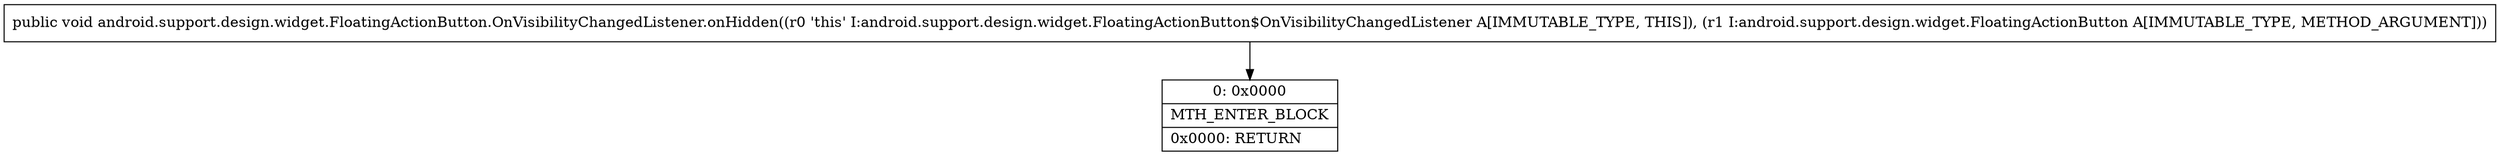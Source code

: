 digraph "CFG forandroid.support.design.widget.FloatingActionButton.OnVisibilityChangedListener.onHidden(Landroid\/support\/design\/widget\/FloatingActionButton;)V" {
Node_0 [shape=record,label="{0\:\ 0x0000|MTH_ENTER_BLOCK\l|0x0000: RETURN   \l}"];
MethodNode[shape=record,label="{public void android.support.design.widget.FloatingActionButton.OnVisibilityChangedListener.onHidden((r0 'this' I:android.support.design.widget.FloatingActionButton$OnVisibilityChangedListener A[IMMUTABLE_TYPE, THIS]), (r1 I:android.support.design.widget.FloatingActionButton A[IMMUTABLE_TYPE, METHOD_ARGUMENT])) }"];
MethodNode -> Node_0;
}

